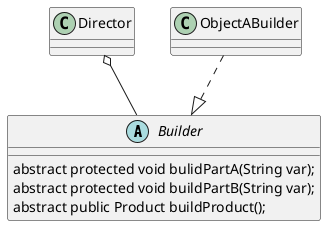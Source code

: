 @startuml
abstract class Builder {
    abstract protected void bulidPartA(String var);
    abstract protected void buildPartB(String var);
    abstract public Product buildProduct();
}

class Director

class ObjectABuilder

ObjectABuilder..|>Builder

Director o-- Builder

@enduml